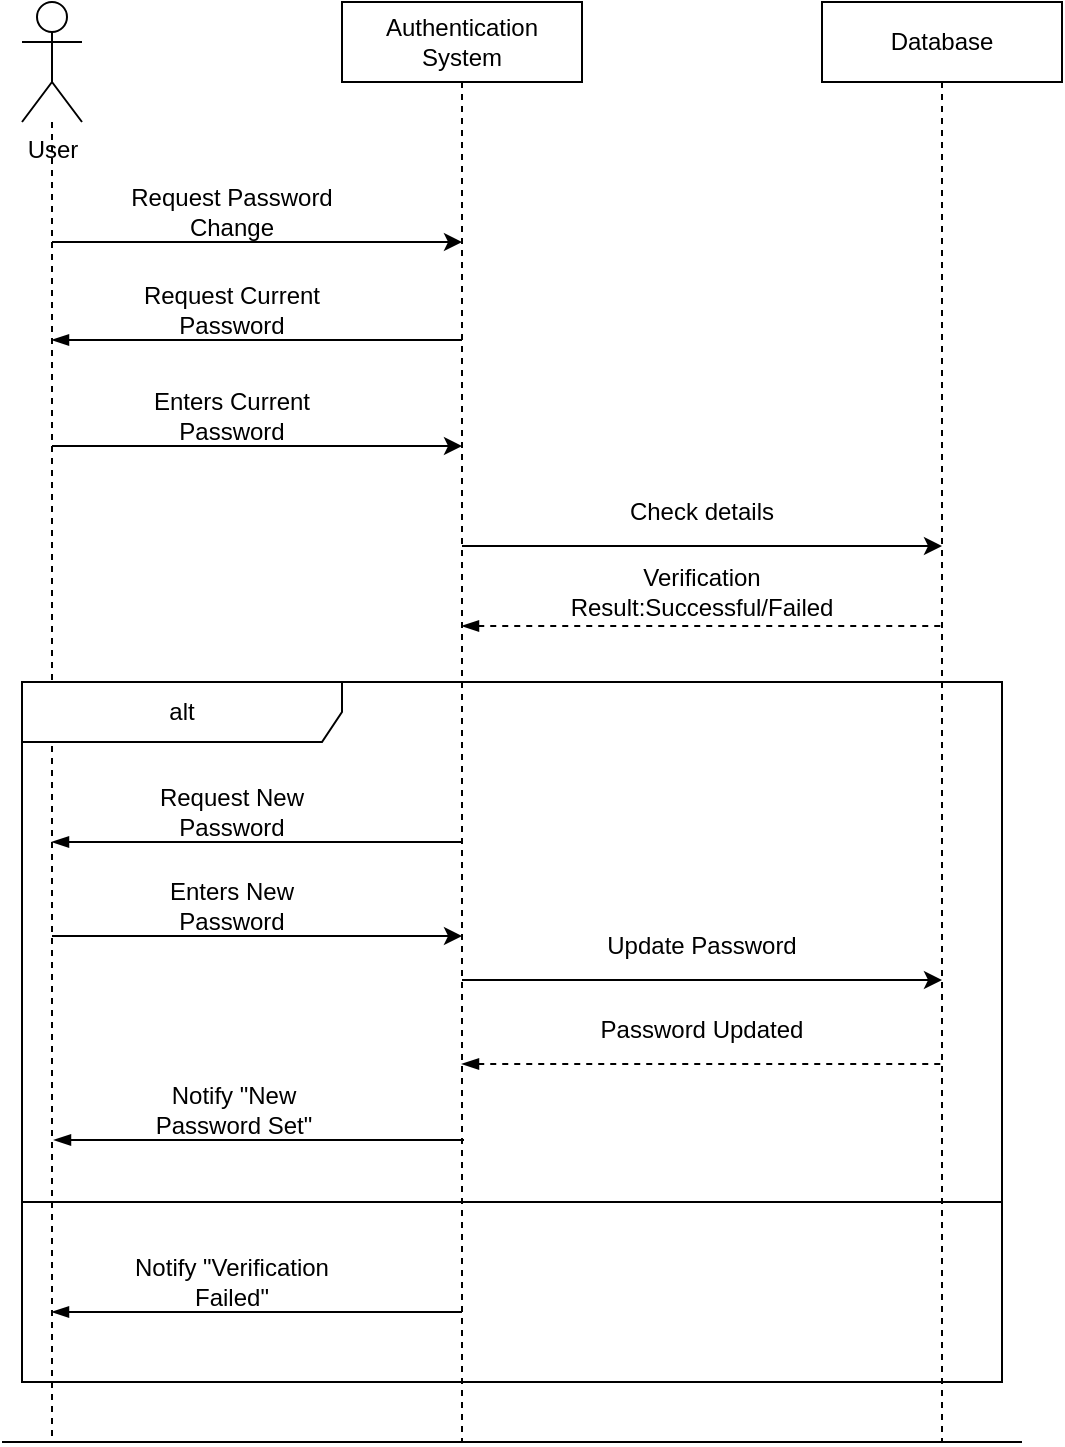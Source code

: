 <mxfile version="21.6.8" type="device">
  <diagram name="Page-1" id="id1tKpbR4q4i-vI4RrNP">
    <mxGraphModel dx="1687" dy="984" grid="1" gridSize="10" guides="1" tooltips="1" connect="1" arrows="1" fold="1" page="1" pageScale="1" pageWidth="1600" pageHeight="900" math="0" shadow="0">
      <root>
        <mxCell id="0" />
        <mxCell id="1" parent="0" />
        <mxCell id="MYsKrew8Xh0YFfBF5v4h-8" style="edgeStyle=orthogonalEdgeStyle;rounded=0;orthogonalLoop=1;jettySize=auto;html=1;dashed=1;endArrow=none;endFill=0;" edge="1" parent="1" source="MYsKrew8Xh0YFfBF5v4h-1">
          <mxGeometry relative="1" as="geometry">
            <mxPoint x="135" y="800" as="targetPoint" />
          </mxGeometry>
        </mxCell>
        <mxCell id="MYsKrew8Xh0YFfBF5v4h-1" value="User" style="shape=umlActor;verticalLabelPosition=bottom;verticalAlign=top;html=1;outlineConnect=0;" vertex="1" parent="1">
          <mxGeometry x="120" y="80" width="30" height="60" as="geometry" />
        </mxCell>
        <mxCell id="MYsKrew8Xh0YFfBF5v4h-9" style="edgeStyle=orthogonalEdgeStyle;rounded=0;orthogonalLoop=1;jettySize=auto;html=1;dashed=1;endArrow=none;endFill=0;" edge="1" parent="1" source="MYsKrew8Xh0YFfBF5v4h-2">
          <mxGeometry relative="1" as="geometry">
            <mxPoint x="340" y="800" as="targetPoint" />
          </mxGeometry>
        </mxCell>
        <mxCell id="MYsKrew8Xh0YFfBF5v4h-2" value="Authentication System" style="rounded=0;whiteSpace=wrap;html=1;" vertex="1" parent="1">
          <mxGeometry x="280" y="80" width="120" height="40" as="geometry" />
        </mxCell>
        <mxCell id="MYsKrew8Xh0YFfBF5v4h-10" style="edgeStyle=orthogonalEdgeStyle;rounded=0;orthogonalLoop=1;jettySize=auto;html=1;dashed=1;endArrow=none;endFill=0;" edge="1" parent="1" source="MYsKrew8Xh0YFfBF5v4h-3">
          <mxGeometry relative="1" as="geometry">
            <mxPoint x="580" y="800" as="targetPoint" />
          </mxGeometry>
        </mxCell>
        <mxCell id="MYsKrew8Xh0YFfBF5v4h-3" value="Database" style="rounded=0;whiteSpace=wrap;html=1;" vertex="1" parent="1">
          <mxGeometry x="520" y="80" width="120" height="40" as="geometry" />
        </mxCell>
        <mxCell id="MYsKrew8Xh0YFfBF5v4h-4" value="" style="endArrow=classic;html=1;rounded=0;" edge="1" parent="1">
          <mxGeometry width="50" height="50" relative="1" as="geometry">
            <mxPoint x="135" y="200" as="sourcePoint" />
            <mxPoint x="340" y="200" as="targetPoint" />
          </mxGeometry>
        </mxCell>
        <mxCell id="MYsKrew8Xh0YFfBF5v4h-5" value="Request Password Change" style="text;html=1;strokeColor=none;fillColor=none;align=center;verticalAlign=middle;whiteSpace=wrap;rounded=0;" vertex="1" parent="1">
          <mxGeometry x="170" y="170" width="110" height="30" as="geometry" />
        </mxCell>
        <mxCell id="MYsKrew8Xh0YFfBF5v4h-6" value="" style="endArrow=classic;html=1;rounded=0;" edge="1" parent="1">
          <mxGeometry width="50" height="50" relative="1" as="geometry">
            <mxPoint x="340" y="352" as="sourcePoint" />
            <mxPoint x="580" y="352" as="targetPoint" />
          </mxGeometry>
        </mxCell>
        <mxCell id="MYsKrew8Xh0YFfBF5v4h-7" value="Check details" style="text;html=1;strokeColor=none;fillColor=none;align=center;verticalAlign=middle;whiteSpace=wrap;rounded=0;" vertex="1" parent="1">
          <mxGeometry x="400" y="320" width="120" height="30" as="geometry" />
        </mxCell>
        <mxCell id="MYsKrew8Xh0YFfBF5v4h-11" value="" style="endArrow=none;html=1;rounded=0;startArrow=blockThin;startFill=1;endFill=0;" edge="1" parent="1">
          <mxGeometry width="50" height="50" relative="1" as="geometry">
            <mxPoint x="135" y="249" as="sourcePoint" />
            <mxPoint x="340" y="249" as="targetPoint" />
          </mxGeometry>
        </mxCell>
        <mxCell id="MYsKrew8Xh0YFfBF5v4h-12" value="Request Current Password" style="text;html=1;strokeColor=none;fillColor=none;align=center;verticalAlign=middle;whiteSpace=wrap;rounded=0;" vertex="1" parent="1">
          <mxGeometry x="170" y="219" width="110" height="30" as="geometry" />
        </mxCell>
        <mxCell id="MYsKrew8Xh0YFfBF5v4h-13" value="" style="endArrow=classic;html=1;rounded=0;" edge="1" parent="1">
          <mxGeometry width="50" height="50" relative="1" as="geometry">
            <mxPoint x="135" y="302" as="sourcePoint" />
            <mxPoint x="340" y="302" as="targetPoint" />
          </mxGeometry>
        </mxCell>
        <mxCell id="MYsKrew8Xh0YFfBF5v4h-14" value="Enters Current Password" style="text;html=1;strokeColor=none;fillColor=none;align=center;verticalAlign=middle;whiteSpace=wrap;rounded=0;" vertex="1" parent="1">
          <mxGeometry x="170" y="272" width="110" height="30" as="geometry" />
        </mxCell>
        <mxCell id="MYsKrew8Xh0YFfBF5v4h-15" value="Verification Result:Successful/Failed" style="text;html=1;strokeColor=none;fillColor=none;align=center;verticalAlign=middle;whiteSpace=wrap;rounded=0;" vertex="1" parent="1">
          <mxGeometry x="400" y="360" width="120" height="30" as="geometry" />
        </mxCell>
        <mxCell id="MYsKrew8Xh0YFfBF5v4h-16" value="" style="endArrow=none;html=1;rounded=0;startArrow=blockThin;startFill=1;endFill=0;dashed=1;" edge="1" parent="1">
          <mxGeometry width="50" height="50" relative="1" as="geometry">
            <mxPoint x="340" y="392" as="sourcePoint" />
            <mxPoint x="580" y="392" as="targetPoint" />
          </mxGeometry>
        </mxCell>
        <mxCell id="MYsKrew8Xh0YFfBF5v4h-17" value="" style="endArrow=none;html=1;rounded=0;startArrow=blockThin;startFill=1;endFill=0;" edge="1" parent="1">
          <mxGeometry width="50" height="50" relative="1" as="geometry">
            <mxPoint x="135" y="500" as="sourcePoint" />
            <mxPoint x="340" y="500" as="targetPoint" />
          </mxGeometry>
        </mxCell>
        <mxCell id="MYsKrew8Xh0YFfBF5v4h-18" value="Request New Password" style="text;html=1;strokeColor=none;fillColor=none;align=center;verticalAlign=middle;whiteSpace=wrap;rounded=0;" vertex="1" parent="1">
          <mxGeometry x="170" y="470" width="110" height="30" as="geometry" />
        </mxCell>
        <mxCell id="MYsKrew8Xh0YFfBF5v4h-19" value="Enters New Password" style="text;html=1;strokeColor=none;fillColor=none;align=center;verticalAlign=middle;whiteSpace=wrap;rounded=0;" vertex="1" parent="1">
          <mxGeometry x="170" y="517" width="110" height="30" as="geometry" />
        </mxCell>
        <mxCell id="MYsKrew8Xh0YFfBF5v4h-20" value="" style="endArrow=classic;html=1;rounded=0;" edge="1" parent="1">
          <mxGeometry width="50" height="50" relative="1" as="geometry">
            <mxPoint x="135" y="547" as="sourcePoint" />
            <mxPoint x="340" y="547" as="targetPoint" />
          </mxGeometry>
        </mxCell>
        <mxCell id="MYsKrew8Xh0YFfBF5v4h-21" value="Update Password" style="text;html=1;strokeColor=none;fillColor=none;align=center;verticalAlign=middle;whiteSpace=wrap;rounded=0;" vertex="1" parent="1">
          <mxGeometry x="400" y="537" width="120" height="30" as="geometry" />
        </mxCell>
        <mxCell id="MYsKrew8Xh0YFfBF5v4h-22" value="" style="endArrow=classic;html=1;rounded=0;" edge="1" parent="1">
          <mxGeometry width="50" height="50" relative="1" as="geometry">
            <mxPoint x="340" y="569" as="sourcePoint" />
            <mxPoint x="580" y="569" as="targetPoint" />
          </mxGeometry>
        </mxCell>
        <mxCell id="MYsKrew8Xh0YFfBF5v4h-23" value="Password Updated" style="text;html=1;strokeColor=none;fillColor=none;align=center;verticalAlign=middle;whiteSpace=wrap;rounded=0;" vertex="1" parent="1">
          <mxGeometry x="400" y="579" width="120" height="30" as="geometry" />
        </mxCell>
        <mxCell id="MYsKrew8Xh0YFfBF5v4h-24" value="" style="endArrow=none;html=1;rounded=0;startArrow=blockThin;startFill=1;endFill=0;dashed=1;" edge="1" parent="1">
          <mxGeometry width="50" height="50" relative="1" as="geometry">
            <mxPoint x="340" y="611" as="sourcePoint" />
            <mxPoint x="580" y="611" as="targetPoint" />
          </mxGeometry>
        </mxCell>
        <mxCell id="MYsKrew8Xh0YFfBF5v4h-25" value="" style="endArrow=none;html=1;rounded=0;startArrow=blockThin;startFill=1;endFill=0;" edge="1" parent="1">
          <mxGeometry width="50" height="50" relative="1" as="geometry">
            <mxPoint x="136" y="649" as="sourcePoint" />
            <mxPoint x="341" y="649" as="targetPoint" />
          </mxGeometry>
        </mxCell>
        <mxCell id="MYsKrew8Xh0YFfBF5v4h-26" value="Notify &quot;New Password Set&quot;" style="text;html=1;strokeColor=none;fillColor=none;align=center;verticalAlign=middle;whiteSpace=wrap;rounded=0;" vertex="1" parent="1">
          <mxGeometry x="171" y="619" width="110" height="30" as="geometry" />
        </mxCell>
        <mxCell id="MYsKrew8Xh0YFfBF5v4h-27" value="alt" style="shape=umlFrame;whiteSpace=wrap;html=1;pointerEvents=0;recursiveResize=0;container=1;collapsible=0;width=160;" vertex="1" parent="1">
          <mxGeometry x="120" y="420" width="490" height="350" as="geometry" />
        </mxCell>
        <mxCell id="MYsKrew8Xh0YFfBF5v4h-29" value="Notify &quot;Verification Failed&quot;" style="text;html=1;strokeColor=none;fillColor=none;align=center;verticalAlign=middle;whiteSpace=wrap;rounded=0;" vertex="1" parent="MYsKrew8Xh0YFfBF5v4h-27">
          <mxGeometry x="50" y="285" width="110" height="30" as="geometry" />
        </mxCell>
        <mxCell id="MYsKrew8Xh0YFfBF5v4h-30" value="" style="endArrow=none;html=1;rounded=0;startArrow=blockThin;startFill=1;endFill=0;" edge="1" parent="MYsKrew8Xh0YFfBF5v4h-27">
          <mxGeometry width="50" height="50" relative="1" as="geometry">
            <mxPoint x="15" y="315" as="sourcePoint" />
            <mxPoint x="220" y="315" as="targetPoint" />
          </mxGeometry>
        </mxCell>
        <mxCell id="MYsKrew8Xh0YFfBF5v4h-28" value="" style="endArrow=none;html=1;rounded=0;" edge="1" parent="1">
          <mxGeometry width="50" height="50" relative="1" as="geometry">
            <mxPoint x="120" y="680" as="sourcePoint" />
            <mxPoint x="610" y="680" as="targetPoint" />
          </mxGeometry>
        </mxCell>
        <mxCell id="MYsKrew8Xh0YFfBF5v4h-31" value="" style="endArrow=none;html=1;rounded=0;" edge="1" parent="1">
          <mxGeometry width="50" height="50" relative="1" as="geometry">
            <mxPoint x="110" y="800" as="sourcePoint" />
            <mxPoint x="620" y="800" as="targetPoint" />
          </mxGeometry>
        </mxCell>
      </root>
    </mxGraphModel>
  </diagram>
</mxfile>
